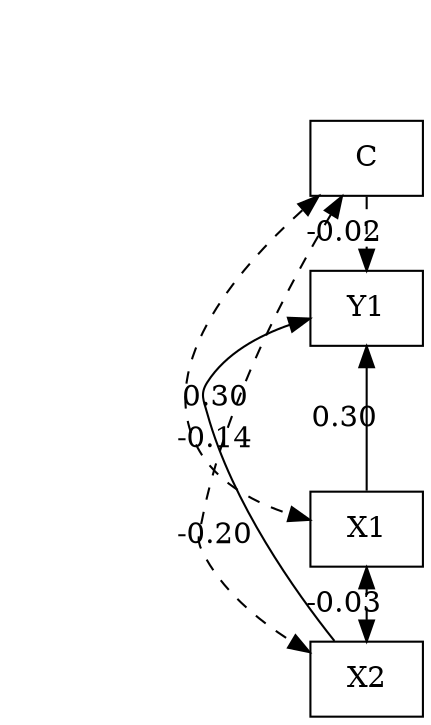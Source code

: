 digraph {
graph [rankdir = LR]
ranksep=0.75;
nodesep=0.25;

               subgraph cluster0{
               style=invis;
               node [style=invis]
t0;t1
edge[style=invis];
t0->t1
}
node [shape=box]
Y1;X1;X2;C
{
t0[style=invis]

rank=same
t0
}
{
t1->Y1->X1->X2->C[style=invis]

rank=same
t1,Y1,X1,X2,C
}
X1->Y1[label=0.30]
X2->Y1[label=0.30]
C->Y1[style=dashed label=-0.02]
X2->X1[dir=both constraint=false style=dashed label=-0.03]
C->X1[dir=both constraint=false style=dashed label=-0.14]
C->X2[dir=both constraint=false style=dashed label=-0.20]

}
